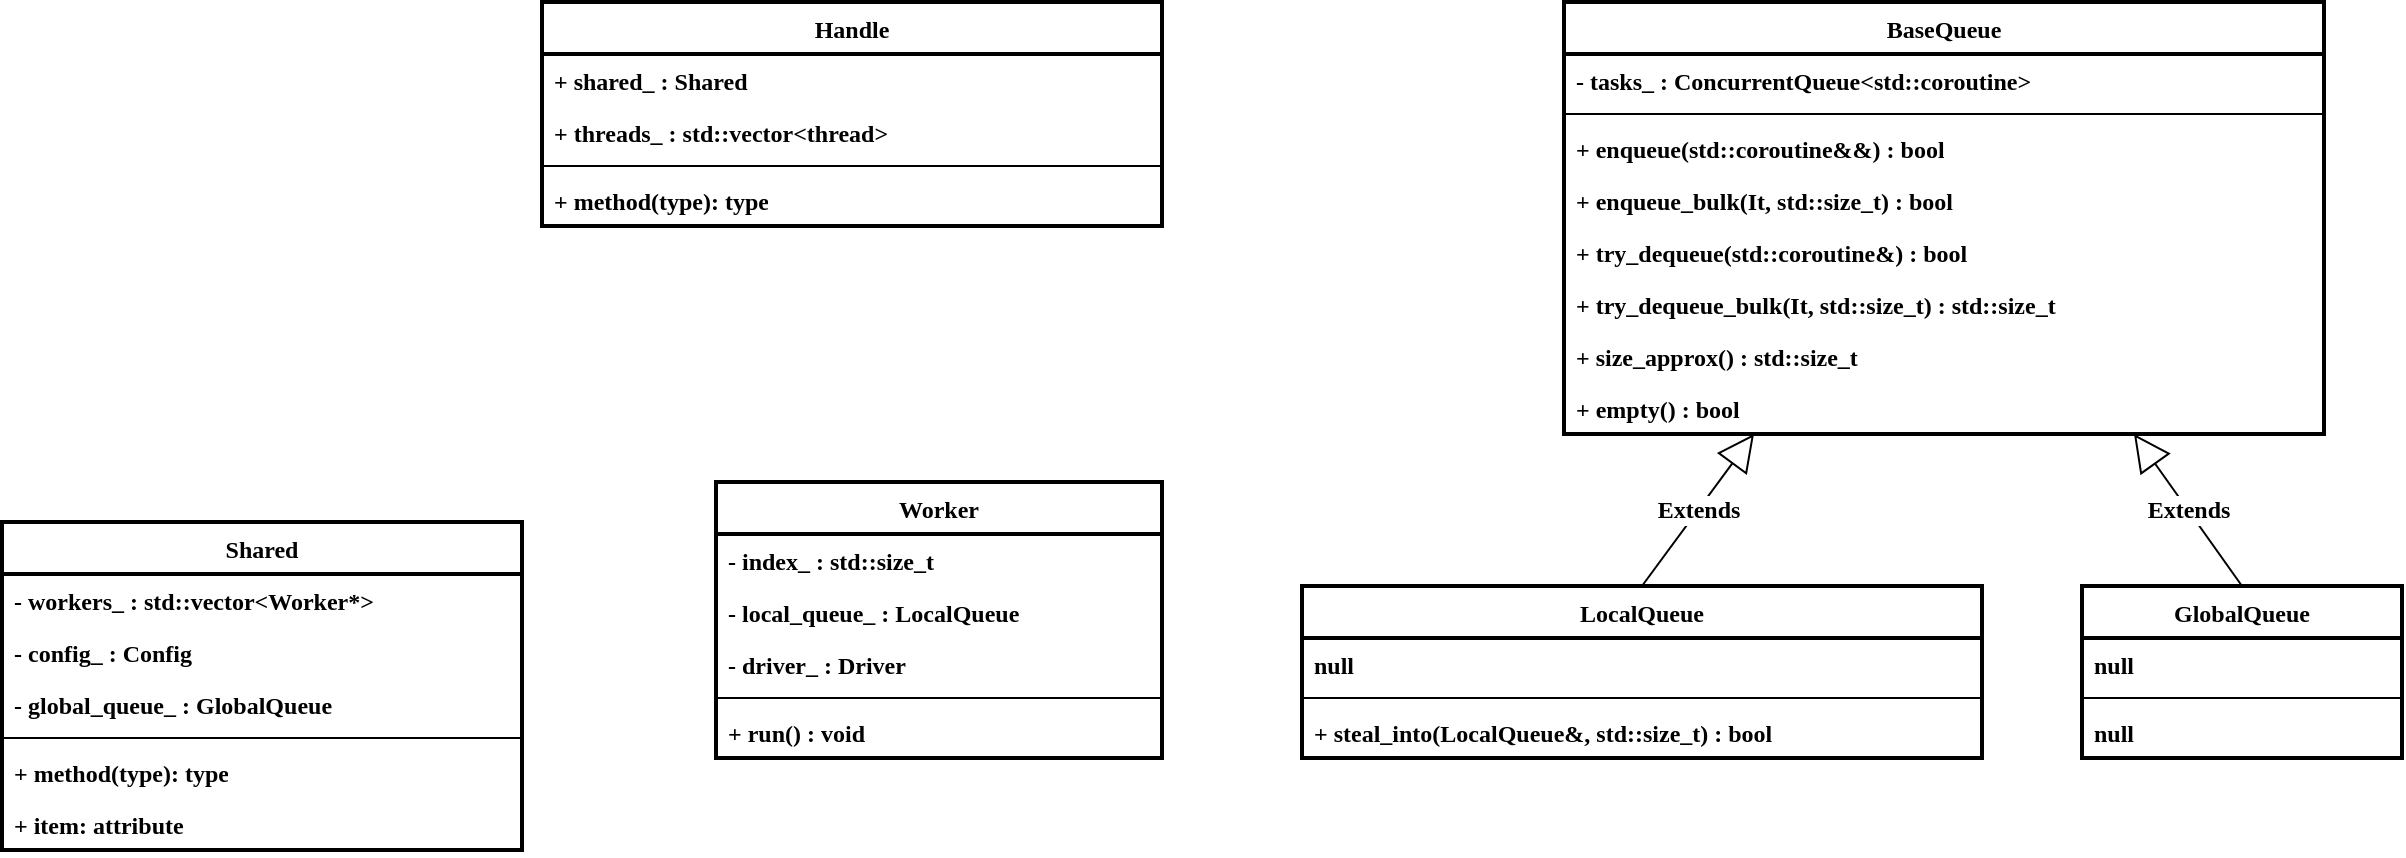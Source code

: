 <mxfile version="28.0.6">
  <diagram name="第 1 页" id="DN2AfQzqFBhY8I2pXDkT">
    <mxGraphModel dx="1667" dy="1136" grid="1" gridSize="10" guides="1" tooltips="1" connect="1" arrows="1" fold="1" page="1" pageScale="1" pageWidth="827" pageHeight="1169" math="0" shadow="0">
      <root>
        <mxCell id="0" />
        <mxCell id="1" parent="0" />
        <mxCell id="-EyXrrFq7ihPPsOZmyG_-21" value="Worker" style="swimlane;fontStyle=1;align=center;verticalAlign=top;childLayout=stackLayout;horizontal=1;startSize=26;horizontalStack=0;resizeParent=1;resizeParentMax=0;resizeLast=0;collapsible=1;marginBottom=0;whiteSpace=wrap;html=1;strokeColor=default;strokeWidth=2;fontFamily=Jetbrains Mono;fontSize=12;fontColor=default;fillColor=default;" vertex="1" parent="1">
          <mxGeometry x="437" y="340" width="223" height="138" as="geometry" />
        </mxCell>
        <mxCell id="-EyXrrFq7ihPPsOZmyG_-22" value="- index_ : std::size_t" style="text;strokeColor=none;fillColor=none;align=left;verticalAlign=top;spacingLeft=4;spacingRight=4;overflow=hidden;rotatable=0;points=[[0,0.5],[1,0.5]];portConstraint=eastwest;whiteSpace=wrap;html=1;fontFamily=Jetbrains Mono;fontSize=12;fontColor=default;fontStyle=1;horizontal=1;" vertex="1" parent="-EyXrrFq7ihPPsOZmyG_-21">
          <mxGeometry y="26" width="223" height="26" as="geometry" />
        </mxCell>
        <mxCell id="-EyXrrFq7ihPPsOZmyG_-20" value="- local_queue_ : LocalQueue" style="text;strokeColor=none;fillColor=none;align=left;verticalAlign=top;spacingLeft=4;spacingRight=4;overflow=hidden;rotatable=0;points=[[0,0.5],[1,0.5]];portConstraint=eastwest;whiteSpace=wrap;html=1;fontFamily=Jetbrains Mono;fontSize=12;fontColor=default;fontStyle=1;horizontal=1;" vertex="1" parent="-EyXrrFq7ihPPsOZmyG_-21">
          <mxGeometry y="52" width="223" height="26" as="geometry" />
        </mxCell>
        <mxCell id="-EyXrrFq7ihPPsOZmyG_-32" value="- driver_ : Driver" style="text;strokeColor=none;fillColor=none;align=left;verticalAlign=top;spacingLeft=4;spacingRight=4;overflow=hidden;rotatable=0;points=[[0,0.5],[1,0.5]];portConstraint=eastwest;whiteSpace=wrap;html=1;fontFamily=Jetbrains Mono;fontSize=12;fontColor=default;fontStyle=1;horizontal=1;" vertex="1" parent="-EyXrrFq7ihPPsOZmyG_-21">
          <mxGeometry y="78" width="223" height="26" as="geometry" />
        </mxCell>
        <mxCell id="-EyXrrFq7ihPPsOZmyG_-23" value="" style="line;strokeWidth=1;fillColor=none;align=left;verticalAlign=middle;spacingTop=-1;spacingLeft=3;spacingRight=3;rotatable=0;labelPosition=right;points=[];portConstraint=eastwest;strokeColor=inherit;fontFamily=Jetbrains Mono;fontSize=12;fontColor=default;fontStyle=1;horizontal=1;" vertex="1" parent="-EyXrrFq7ihPPsOZmyG_-21">
          <mxGeometry y="104" width="223" height="8" as="geometry" />
        </mxCell>
        <mxCell id="-EyXrrFq7ihPPsOZmyG_-24" value="+ run() : void" style="text;strokeColor=none;fillColor=none;align=left;verticalAlign=top;spacingLeft=4;spacingRight=4;overflow=hidden;rotatable=0;points=[[0,0.5],[1,0.5]];portConstraint=eastwest;whiteSpace=wrap;html=1;fontFamily=Jetbrains Mono;fontSize=12;fontColor=default;fontStyle=1;horizontal=1;" vertex="1" parent="-EyXrrFq7ihPPsOZmyG_-21">
          <mxGeometry y="112" width="223" height="26" as="geometry" />
        </mxCell>
        <mxCell id="-EyXrrFq7ihPPsOZmyG_-25" value="Shared" style="swimlane;fontStyle=1;align=center;verticalAlign=top;childLayout=stackLayout;horizontal=1;startSize=26;horizontalStack=0;resizeParent=1;resizeParentMax=0;resizeLast=0;collapsible=1;marginBottom=0;whiteSpace=wrap;html=1;strokeColor=default;strokeWidth=2;fontFamily=Jetbrains Mono;fontSize=12;fontColor=default;fillColor=default;" vertex="1" parent="1">
          <mxGeometry x="80" y="360" width="260" height="164" as="geometry" />
        </mxCell>
        <mxCell id="-EyXrrFq7ihPPsOZmyG_-26" value="- workers_ : std::vector&amp;lt;Worker*&amp;gt;" style="text;strokeColor=none;fillColor=none;align=left;verticalAlign=top;spacingLeft=4;spacingRight=4;overflow=hidden;rotatable=0;points=[[0,0.5],[1,0.5]];portConstraint=eastwest;whiteSpace=wrap;html=1;fontFamily=Jetbrains Mono;fontSize=12;fontColor=default;fontStyle=1;horizontal=1;" vertex="1" parent="-EyXrrFq7ihPPsOZmyG_-25">
          <mxGeometry y="26" width="260" height="26" as="geometry" />
        </mxCell>
        <mxCell id="-EyXrrFq7ihPPsOZmyG_-31" value="- config_ : Config" style="text;strokeColor=none;fillColor=none;align=left;verticalAlign=top;spacingLeft=4;spacingRight=4;overflow=hidden;rotatable=0;points=[[0,0.5],[1,0.5]];portConstraint=eastwest;whiteSpace=wrap;html=1;fontFamily=Jetbrains Mono;fontSize=12;fontColor=default;fontStyle=1;horizontal=1;" vertex="1" parent="-EyXrrFq7ihPPsOZmyG_-25">
          <mxGeometry y="52" width="260" height="26" as="geometry" />
        </mxCell>
        <mxCell id="-EyXrrFq7ihPPsOZmyG_-30" value="- global_queue_ : GlobalQueue" style="text;strokeColor=none;fillColor=none;align=left;verticalAlign=top;spacingLeft=4;spacingRight=4;overflow=hidden;rotatable=0;points=[[0,0.5],[1,0.5]];portConstraint=eastwest;whiteSpace=wrap;html=1;fontFamily=Jetbrains Mono;fontSize=12;fontColor=default;fontStyle=1;horizontal=1;" vertex="1" parent="-EyXrrFq7ihPPsOZmyG_-25">
          <mxGeometry y="78" width="260" height="26" as="geometry" />
        </mxCell>
        <mxCell id="-EyXrrFq7ihPPsOZmyG_-27" value="" style="line;strokeWidth=1;fillColor=none;align=left;verticalAlign=middle;spacingTop=-1;spacingLeft=3;spacingRight=3;rotatable=0;labelPosition=right;points=[];portConstraint=eastwest;strokeColor=inherit;fontFamily=Jetbrains Mono;fontSize=12;fontColor=default;fontStyle=1;horizontal=1;" vertex="1" parent="-EyXrrFq7ihPPsOZmyG_-25">
          <mxGeometry y="104" width="260" height="8" as="geometry" />
        </mxCell>
        <mxCell id="-EyXrrFq7ihPPsOZmyG_-28" value="+ method(type): type" style="text;strokeColor=none;fillColor=none;align=left;verticalAlign=top;spacingLeft=4;spacingRight=4;overflow=hidden;rotatable=0;points=[[0,0.5],[1,0.5]];portConstraint=eastwest;whiteSpace=wrap;html=1;fontFamily=Jetbrains Mono;fontSize=12;fontColor=default;fontStyle=1;horizontal=1;" vertex="1" parent="-EyXrrFq7ihPPsOZmyG_-25">
          <mxGeometry y="112" width="260" height="26" as="geometry" />
        </mxCell>
        <mxCell id="-EyXrrFq7ihPPsOZmyG_-29" value="+ item: attribute" style="text;strokeColor=none;fillColor=none;align=left;verticalAlign=top;spacingLeft=4;spacingRight=4;overflow=hidden;rotatable=0;points=[[0,0.5],[1,0.5]];portConstraint=eastwest;whiteSpace=wrap;html=1;fontFamily=Jetbrains Mono;fontSize=12;fontColor=default;fontStyle=1;horizontal=1;" vertex="1" parent="-EyXrrFq7ihPPsOZmyG_-25">
          <mxGeometry y="138" width="260" height="26" as="geometry" />
        </mxCell>
        <mxCell id="-EyXrrFq7ihPPsOZmyG_-33" value="BaseQueue" style="swimlane;fontStyle=1;align=center;verticalAlign=top;childLayout=stackLayout;horizontal=1;startSize=26;horizontalStack=0;resizeParent=1;resizeParentMax=0;resizeLast=0;collapsible=1;marginBottom=0;whiteSpace=wrap;html=1;strokeColor=default;strokeWidth=2;fontFamily=Jetbrains Mono;fontSize=12;fontColor=default;fillColor=default;" vertex="1" parent="1">
          <mxGeometry x="861" y="100" width="380" height="216" as="geometry">
            <mxRectangle x="861" y="100" width="110" height="30" as="alternateBounds" />
          </mxGeometry>
        </mxCell>
        <mxCell id="-EyXrrFq7ihPPsOZmyG_-34" value="- tasks_ : ConcurrentQueue&amp;lt;std::coroutine&amp;gt;" style="text;strokeColor=none;fillColor=none;align=left;verticalAlign=top;spacingLeft=4;spacingRight=4;overflow=hidden;rotatable=0;points=[[0,0.5],[1,0.5]];portConstraint=eastwest;whiteSpace=wrap;html=1;fontFamily=Jetbrains Mono;fontSize=12;fontColor=default;fontStyle=1;horizontal=1;" vertex="1" parent="-EyXrrFq7ihPPsOZmyG_-33">
          <mxGeometry y="26" width="380" height="26" as="geometry" />
        </mxCell>
        <mxCell id="-EyXrrFq7ihPPsOZmyG_-35" value="" style="line;strokeWidth=1;fillColor=none;align=left;verticalAlign=middle;spacingTop=-1;spacingLeft=3;spacingRight=3;rotatable=0;labelPosition=right;points=[];portConstraint=eastwest;strokeColor=inherit;fontFamily=Jetbrains Mono;fontSize=12;fontColor=default;fontStyle=1;horizontal=1;" vertex="1" parent="-EyXrrFq7ihPPsOZmyG_-33">
          <mxGeometry y="52" width="380" height="8" as="geometry" />
        </mxCell>
        <mxCell id="-EyXrrFq7ihPPsOZmyG_-36" value="+ enqueue(std::coroutine&amp;amp;&amp;amp;) : bool" style="text;strokeColor=none;fillColor=none;align=left;verticalAlign=top;spacingLeft=4;spacingRight=4;overflow=hidden;rotatable=0;points=[[0,0.5],[1,0.5]];portConstraint=eastwest;whiteSpace=wrap;html=1;fontFamily=Jetbrains Mono;fontSize=12;fontColor=default;fontStyle=1;horizontal=1;" vertex="1" parent="-EyXrrFq7ihPPsOZmyG_-33">
          <mxGeometry y="60" width="380" height="26" as="geometry" />
        </mxCell>
        <mxCell id="-EyXrrFq7ihPPsOZmyG_-42" value="+ enqueue_bulk(It, std::size_t) : bool" style="text;strokeColor=none;fillColor=none;align=left;verticalAlign=top;spacingLeft=4;spacingRight=4;overflow=hidden;rotatable=0;points=[[0,0.5],[1,0.5]];portConstraint=eastwest;whiteSpace=wrap;html=1;fontFamily=Jetbrains Mono;fontSize=12;fontColor=default;fontStyle=1;horizontal=1;" vertex="1" parent="-EyXrrFq7ihPPsOZmyG_-33">
          <mxGeometry y="86" width="380" height="26" as="geometry" />
        </mxCell>
        <mxCell id="-EyXrrFq7ihPPsOZmyG_-45" value="+ try_dequeue(std::coroutine&amp;amp;) : bool" style="text;strokeColor=none;fillColor=none;align=left;verticalAlign=top;spacingLeft=4;spacingRight=4;overflow=hidden;rotatable=0;points=[[0,0.5],[1,0.5]];portConstraint=eastwest;whiteSpace=wrap;html=1;fontFamily=Jetbrains Mono;fontSize=12;fontColor=default;fontStyle=1;horizontal=1;" vertex="1" parent="-EyXrrFq7ihPPsOZmyG_-33">
          <mxGeometry y="112" width="380" height="26" as="geometry" />
        </mxCell>
        <mxCell id="-EyXrrFq7ihPPsOZmyG_-48" value="+ try_dequeue_bulk(It, std::size_t) : std::size_t" style="text;strokeColor=none;fillColor=none;align=left;verticalAlign=top;spacingLeft=4;spacingRight=4;overflow=hidden;rotatable=0;points=[[0,0.5],[1,0.5]];portConstraint=eastwest;whiteSpace=wrap;html=1;fontFamily=Jetbrains Mono;fontSize=12;fontColor=default;fontStyle=1;horizontal=1;" vertex="1" parent="-EyXrrFq7ihPPsOZmyG_-33">
          <mxGeometry y="138" width="380" height="26" as="geometry" />
        </mxCell>
        <mxCell id="-EyXrrFq7ihPPsOZmyG_-46" value="+ size_approx() : std::size_t" style="text;strokeColor=none;fillColor=none;align=left;verticalAlign=top;spacingLeft=4;spacingRight=4;overflow=hidden;rotatable=0;points=[[0,0.5],[1,0.5]];portConstraint=eastwest;whiteSpace=wrap;html=1;fontFamily=Jetbrains Mono;fontSize=12;fontColor=default;fontStyle=1;horizontal=1;" vertex="1" parent="-EyXrrFq7ihPPsOZmyG_-33">
          <mxGeometry y="164" width="380" height="26" as="geometry" />
        </mxCell>
        <mxCell id="-EyXrrFq7ihPPsOZmyG_-47" value="+ empty() : bool" style="text;strokeColor=none;fillColor=none;align=left;verticalAlign=top;spacingLeft=4;spacingRight=4;overflow=hidden;rotatable=0;points=[[0,0.5],[1,0.5]];portConstraint=eastwest;whiteSpace=wrap;html=1;fontFamily=Jetbrains Mono;fontSize=12;fontColor=default;fontStyle=1;horizontal=1;" vertex="1" parent="-EyXrrFq7ihPPsOZmyG_-33">
          <mxGeometry y="190" width="380" height="26" as="geometry" />
        </mxCell>
        <mxCell id="-EyXrrFq7ihPPsOZmyG_-37" value="Handle" style="swimlane;fontStyle=1;align=center;verticalAlign=top;childLayout=stackLayout;horizontal=1;startSize=26;horizontalStack=0;resizeParent=1;resizeParentMax=0;resizeLast=0;collapsible=1;marginBottom=0;whiteSpace=wrap;html=1;strokeColor=default;strokeWidth=2;fontFamily=Jetbrains Mono;fontSize=12;fontColor=default;fillColor=default;" vertex="1" parent="1">
          <mxGeometry x="350" y="100" width="310" height="112" as="geometry" />
        </mxCell>
        <mxCell id="-EyXrrFq7ihPPsOZmyG_-38" value="+ shared_ : Shared" style="text;strokeColor=none;fillColor=none;align=left;verticalAlign=top;spacingLeft=4;spacingRight=4;overflow=hidden;rotatable=0;points=[[0,0.5],[1,0.5]];portConstraint=eastwest;whiteSpace=wrap;html=1;fontFamily=Jetbrains Mono;fontSize=12;fontColor=default;fontStyle=1;horizontal=1;" vertex="1" parent="-EyXrrFq7ihPPsOZmyG_-37">
          <mxGeometry y="26" width="310" height="26" as="geometry" />
        </mxCell>
        <mxCell id="-EyXrrFq7ihPPsOZmyG_-71" value="+ threads_ : std::vector&amp;lt;thread&amp;gt;" style="text;strokeColor=none;fillColor=none;align=left;verticalAlign=top;spacingLeft=4;spacingRight=4;overflow=hidden;rotatable=0;points=[[0,0.5],[1,0.5]];portConstraint=eastwest;whiteSpace=wrap;html=1;fontFamily=Jetbrains Mono;fontSize=12;fontColor=default;fontStyle=1;horizontal=1;" vertex="1" parent="-EyXrrFq7ihPPsOZmyG_-37">
          <mxGeometry y="52" width="310" height="26" as="geometry" />
        </mxCell>
        <mxCell id="-EyXrrFq7ihPPsOZmyG_-39" value="" style="line;strokeWidth=1;fillColor=none;align=left;verticalAlign=middle;spacingTop=-1;spacingLeft=3;spacingRight=3;rotatable=0;labelPosition=right;points=[];portConstraint=eastwest;strokeColor=inherit;fontFamily=Jetbrains Mono;fontSize=12;fontColor=default;fontStyle=1;horizontal=1;" vertex="1" parent="-EyXrrFq7ihPPsOZmyG_-37">
          <mxGeometry y="78" width="310" height="8" as="geometry" />
        </mxCell>
        <mxCell id="-EyXrrFq7ihPPsOZmyG_-40" value="+ method(type): type" style="text;strokeColor=none;fillColor=none;align=left;verticalAlign=top;spacingLeft=4;spacingRight=4;overflow=hidden;rotatable=0;points=[[0,0.5],[1,0.5]];portConstraint=eastwest;whiteSpace=wrap;html=1;fontFamily=Jetbrains Mono;fontSize=12;fontColor=default;fontStyle=1;horizontal=1;" vertex="1" parent="-EyXrrFq7ihPPsOZmyG_-37">
          <mxGeometry y="86" width="310" height="26" as="geometry" />
        </mxCell>
        <mxCell id="-EyXrrFq7ihPPsOZmyG_-49" value="LocalQueue" style="swimlane;fontStyle=1;align=center;verticalAlign=top;childLayout=stackLayout;horizontal=1;startSize=26;horizontalStack=0;resizeParent=1;resizeParentMax=0;resizeLast=0;collapsible=1;marginBottom=0;whiteSpace=wrap;html=1;strokeColor=default;strokeWidth=2;fontFamily=Jetbrains Mono;fontSize=12;fontColor=default;fillColor=default;" vertex="1" parent="1">
          <mxGeometry x="730" y="392" width="340" height="86" as="geometry" />
        </mxCell>
        <mxCell id="-EyXrrFq7ihPPsOZmyG_-50" value="null" style="text;strokeColor=none;fillColor=none;align=left;verticalAlign=top;spacingLeft=4;spacingRight=4;overflow=hidden;rotatable=0;points=[[0,0.5],[1,0.5]];portConstraint=eastwest;whiteSpace=wrap;html=1;fontFamily=Jetbrains Mono;fontSize=12;fontColor=default;fontStyle=1;horizontal=1;" vertex="1" parent="-EyXrrFq7ihPPsOZmyG_-49">
          <mxGeometry y="26" width="340" height="26" as="geometry" />
        </mxCell>
        <mxCell id="-EyXrrFq7ihPPsOZmyG_-51" value="" style="line;strokeWidth=1;fillColor=none;align=left;verticalAlign=middle;spacingTop=-1;spacingLeft=3;spacingRight=3;rotatable=0;labelPosition=right;points=[];portConstraint=eastwest;strokeColor=inherit;fontFamily=Jetbrains Mono;fontSize=12;fontColor=default;fontStyle=1;horizontal=1;" vertex="1" parent="-EyXrrFq7ihPPsOZmyG_-49">
          <mxGeometry y="52" width="340" height="8" as="geometry" />
        </mxCell>
        <mxCell id="-EyXrrFq7ihPPsOZmyG_-52" value="+ steal_into(LocalQueue&amp;amp;, std::size_t) : bool" style="text;strokeColor=none;fillColor=none;align=left;verticalAlign=top;spacingLeft=4;spacingRight=4;overflow=hidden;rotatable=0;points=[[0,0.5],[1,0.5]];portConstraint=eastwest;whiteSpace=wrap;html=1;fontFamily=Jetbrains Mono;fontSize=12;fontColor=default;fontStyle=1;horizontal=1;" vertex="1" parent="-EyXrrFq7ihPPsOZmyG_-49">
          <mxGeometry y="60" width="340" height="26" as="geometry" />
        </mxCell>
        <mxCell id="-EyXrrFq7ihPPsOZmyG_-56" value="GlobalQueue" style="swimlane;fontStyle=1;align=center;verticalAlign=top;childLayout=stackLayout;horizontal=1;startSize=26;horizontalStack=0;resizeParent=1;resizeParentMax=0;resizeLast=0;collapsible=1;marginBottom=0;whiteSpace=wrap;html=1;strokeColor=default;strokeWidth=2;fontFamily=Jetbrains Mono;fontSize=12;fontColor=default;fillColor=default;" vertex="1" parent="1">
          <mxGeometry x="1120" y="392" width="160" height="86" as="geometry" />
        </mxCell>
        <mxCell id="-EyXrrFq7ihPPsOZmyG_-57" value="null" style="text;strokeColor=none;fillColor=none;align=left;verticalAlign=top;spacingLeft=4;spacingRight=4;overflow=hidden;rotatable=0;points=[[0,0.5],[1,0.5]];portConstraint=eastwest;whiteSpace=wrap;html=1;fontFamily=Jetbrains Mono;fontSize=12;fontColor=default;fontStyle=1;horizontal=1;" vertex="1" parent="-EyXrrFq7ihPPsOZmyG_-56">
          <mxGeometry y="26" width="160" height="26" as="geometry" />
        </mxCell>
        <mxCell id="-EyXrrFq7ihPPsOZmyG_-58" value="" style="line;strokeWidth=1;fillColor=none;align=left;verticalAlign=middle;spacingTop=-1;spacingLeft=3;spacingRight=3;rotatable=0;labelPosition=right;points=[];portConstraint=eastwest;strokeColor=inherit;fontFamily=Jetbrains Mono;fontSize=12;fontColor=default;fontStyle=1;horizontal=1;" vertex="1" parent="-EyXrrFq7ihPPsOZmyG_-56">
          <mxGeometry y="52" width="160" height="8" as="geometry" />
        </mxCell>
        <mxCell id="-EyXrrFq7ihPPsOZmyG_-59" value="null" style="text;strokeColor=none;fillColor=none;align=left;verticalAlign=top;spacingLeft=4;spacingRight=4;overflow=hidden;rotatable=0;points=[[0,0.5],[1,0.5]];portConstraint=eastwest;whiteSpace=wrap;html=1;fontFamily=Jetbrains Mono;fontSize=12;fontColor=default;fontStyle=1;horizontal=1;" vertex="1" parent="-EyXrrFq7ihPPsOZmyG_-56">
          <mxGeometry y="60" width="160" height="26" as="geometry" />
        </mxCell>
        <mxCell id="-EyXrrFq7ihPPsOZmyG_-69" value="Extends" style="endArrow=block;endSize=16;endFill=0;html=1;rounded=0;fontFamily=Jetbrains Mono;fontSize=12;fontColor=default;fontStyle=1;horizontal=1;exitX=0.5;exitY=0;exitDx=0;exitDy=0;entryX=0.25;entryY=1;entryDx=0;entryDy=0;" edge="1" parent="1" source="-EyXrrFq7ihPPsOZmyG_-49" target="-EyXrrFq7ihPPsOZmyG_-33">
          <mxGeometry width="160" relative="1" as="geometry">
            <mxPoint x="950" y="300" as="sourcePoint" />
            <mxPoint x="1020" y="330" as="targetPoint" />
          </mxGeometry>
        </mxCell>
        <mxCell id="-EyXrrFq7ihPPsOZmyG_-70" value="Extends" style="endArrow=block;endSize=16;endFill=0;html=1;rounded=0;fontFamily=Jetbrains Mono;fontSize=12;fontColor=default;fontStyle=1;horizontal=1;exitX=0.5;exitY=0;exitDx=0;exitDy=0;entryX=0.75;entryY=1;entryDx=0;entryDy=0;" edge="1" parent="1" source="-EyXrrFq7ihPPsOZmyG_-56" target="-EyXrrFq7ihPPsOZmyG_-33">
          <mxGeometry width="160" relative="1" as="geometry">
            <mxPoint x="1040" y="330" as="sourcePoint" />
            <mxPoint x="1130" y="350" as="targetPoint" />
          </mxGeometry>
        </mxCell>
      </root>
    </mxGraphModel>
  </diagram>
</mxfile>
